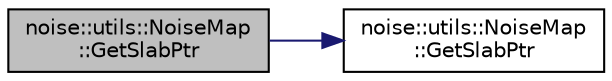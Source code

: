 digraph "noise::utils::NoiseMap::GetSlabPtr"
{
  edge [fontname="Helvetica",fontsize="10",labelfontname="Helvetica",labelfontsize="10"];
  node [fontname="Helvetica",fontsize="10",shape=record];
  rankdir="LR";
  Node1 [label="noise::utils::NoiseMap\l::GetSlabPtr",height=0.2,width=0.4,color="black", fillcolor="grey75", style="filled" fontcolor="black"];
  Node1 -> Node2 [color="midnightblue",fontsize="10",style="solid"];
  Node2 [label="noise::utils::NoiseMap\l::GetSlabPtr",height=0.2,width=0.4,color="black", fillcolor="white", style="filled",URL="$classnoise_1_1utils_1_1_noise_map.html#aed156da712e668ce73769121e11c2660"];
}
